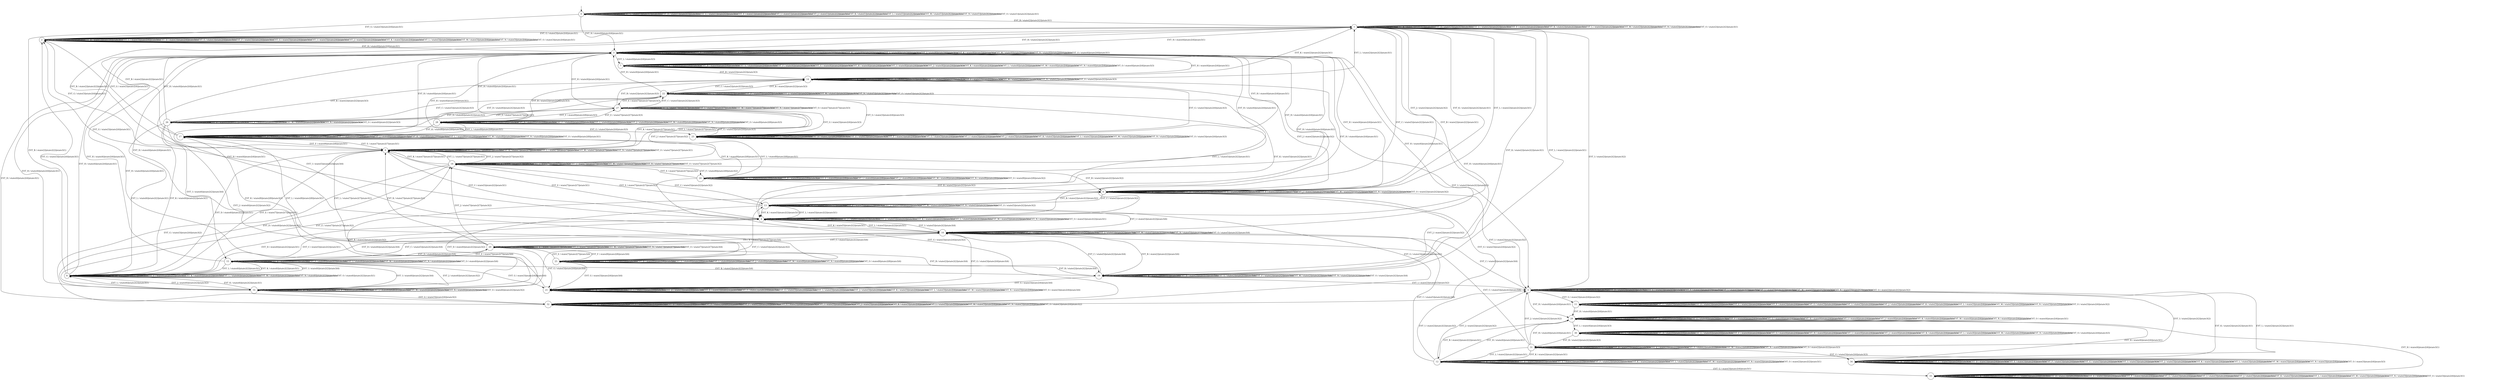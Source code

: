 digraph g {
__start0 [label="" shape="none"];

	s0 [shape="circle" label="0"];
	s1 [shape="circle" label="1"];
	s2 [shape="circle" label="2"];
	s3 [shape="circle" label="3"];
	s4 [shape="circle" label="4"];
	s5 [shape="circle" label="5"];
	s6 [shape="circle" label="6"];
	s7 [shape="circle" label="7"];
	s8 [shape="circle" label="8"];
	s9 [shape="circle" label="9"];
	s10 [shape="circle" label="10"];
	s11 [shape="circle" label="11"];
	s12 [shape="circle" label="12"];
	s13 [shape="circle" label="13"];
	s14 [shape="circle" label="14"];
	s15 [shape="circle" label="15"];
	s16 [shape="circle" label="16"];
	s17 [shape="circle" label="17"];
	s18 [shape="circle" label="18"];
	s19 [shape="circle" label="19"];
	s20 [shape="circle" label="20"];
	s21 [shape="circle" label="21"];
	s22 [shape="circle" label="22"];
	s23 [shape="circle" label="23"];
	s24 [shape="circle" label="24"];
	s25 [shape="circle" label="25"];
	s26 [shape="circle" label="26"];
	s27 [shape="circle" label="27"];
	s28 [shape="circle" label="28"];
	s29 [shape="circle" label="29"];
	s30 [shape="circle" label="30"];
	s31 [shape="circle" label="31"];
	s32 [shape="circle" label="32"];
	s33 [shape="circle" label="33"];
	s34 [shape="circle" label="34"];
	s0 -> s0 [label="EVT_A / state(1)|state2(2)|state3(1)"];
	s0 -> s1 [label="EVT_B / state(2)|state2(2)|state3(1)"];
	s0 -> s0 [label="EVT_C / state(1)|state2(2)|state3(1)"];
	s0 -> s0 [label="EVT_D / state(1)|state2(2)|state3(1)"];
	s0 -> s0 [label="EVT_E / state(1)|state2(2)|state3(1)"];
	s0 -> s0 [label="EVT_F / state(1)|state2(2)|state3(1)"];
	s0 -> s2 [label="EVT_G / state(3)|state2(4)|state3(1)"];
	s0 -> s3 [label="EVT_H / state(4)|state2(4)|state3(1)"];
	s0 -> s0 [label="EVT_I / state(1)|state2(2)|state3(1)"];
	s0 -> s0 [label="EVT_J / state(1)|state2(2)|state3(1)"];
	s0 -> s0 [label="EVT_K / state(1)|state2(2)|state3(1)"];
	s0 -> s0 [label="EVT_L / state(1)|state2(2)|state3(1)"];
	s0 -> s0 [label="EVT_M / state(1)|state2(2)|state3(1)"];
	s0 -> s0 [label="EVT_N / state(1)|state2(2)|state3(1)"];
	s0 -> s0 [label="EVT_O / state(1)|state2(2)|state3(1)"];
	s1 -> s1 [label="EVT_A / state(2)|state2(2)|state3(1)"];
	s1 -> s1 [label="EVT_B / state(2)|state2(2)|state3(1)"];
	s1 -> s4 [label="EVT_C / state(5)|state2(2)|state3(1)"];
	s1 -> s1 [label="EVT_D / state(2)|state2(2)|state3(1)"];
	s1 -> s1 [label="EVT_E / state(2)|state2(2)|state3(1)"];
	s1 -> s1 [label="EVT_F / state(2)|state2(2)|state3(1)"];
	s1 -> s2 [label="EVT_G / state(3)|state2(4)|state3(1)"];
	s1 -> s3 [label="EVT_H / state(4)|state2(4)|state3(1)"];
	s1 -> s5 [label="EVT_I / state(2)|state2(2)|state3(2)"];
	s1 -> s6 [label="EVT_J / state(2)|state2(2)|state3(2)"];
	s1 -> s1 [label="EVT_K / state(2)|state2(2)|state3(1)"];
	s1 -> s1 [label="EVT_L / state(2)|state2(2)|state3(1)"];
	s1 -> s1 [label="EVT_M / state(2)|state2(2)|state3(1)"];
	s1 -> s1 [label="EVT_N / state(2)|state2(2)|state3(1)"];
	s1 -> s1 [label="EVT_O / state(2)|state2(2)|state3(1)"];
	s2 -> s2 [label="EVT_A / state(3)|state2(4)|state3(1)"];
	s2 -> s2 [label="EVT_B / state(3)|state2(4)|state3(1)"];
	s2 -> s2 [label="EVT_C / state(3)|state2(4)|state3(1)"];
	s2 -> s2 [label="EVT_D / state(3)|state2(4)|state3(1)"];
	s2 -> s2 [label="EVT_E / state(3)|state2(4)|state3(1)"];
	s2 -> s2 [label="EVT_F / state(3)|state2(4)|state3(1)"];
	s2 -> s2 [label="EVT_G / state(3)|state2(4)|state3(1)"];
	s2 -> s3 [label="EVT_H / state(4)|state2(4)|state3(1)"];
	s2 -> s2 [label="EVT_I / state(3)|state2(4)|state3(1)"];
	s2 -> s2 [label="EVT_J / state(3)|state2(4)|state3(1)"];
	s2 -> s2 [label="EVT_K / state(3)|state2(4)|state3(1)"];
	s2 -> s2 [label="EVT_L / state(3)|state2(4)|state3(1)"];
	s2 -> s2 [label="EVT_M / state(3)|state2(4)|state3(1)"];
	s2 -> s2 [label="EVT_N / state(3)|state2(4)|state3(1)"];
	s2 -> s2 [label="EVT_O / state(3)|state2(4)|state3(1)"];
	s3 -> s3 [label="EVT_A / state(4)|state2(4)|state3(1)"];
	s3 -> s1 [label="EVT_B / state(2)|state2(2)|state3(1)"];
	s3 -> s3 [label="EVT_C / state(4)|state2(4)|state3(1)"];
	s3 -> s3 [label="EVT_D / state(4)|state2(4)|state3(1)"];
	s3 -> s3 [label="EVT_E / state(4)|state2(4)|state3(1)"];
	s3 -> s3 [label="EVT_F / state(4)|state2(4)|state3(1)"];
	s3 -> s3 [label="EVT_G / state(4)|state2(4)|state3(1)"];
	s3 -> s3 [label="EVT_H / state(4)|state2(4)|state3(1)"];
	s3 -> s3 [label="EVT_I / state(4)|state2(4)|state3(1)"];
	s3 -> s3 [label="EVT_J / state(4)|state2(4)|state3(1)"];
	s3 -> s3 [label="EVT_K / state(4)|state2(4)|state3(1)"];
	s3 -> s7 [label="EVT_L / state(4)|state2(4)|state3(3)"];
	s3 -> s3 [label="EVT_M / state(4)|state2(4)|state3(1)"];
	s3 -> s3 [label="EVT_N / state(4)|state2(4)|state3(1)"];
	s3 -> s3 [label="EVT_O / state(4)|state2(4)|state3(1)"];
	s4 -> s4 [label="EVT_A / state(5)|state2(2)|state3(1)"];
	s4 -> s1 [label="EVT_B / state(2)|state2(2)|state3(1)"];
	s4 -> s4 [label="EVT_C / state(5)|state2(2)|state3(1)"];
	s4 -> s8 [label="EVT_D / state(6)|state2(2)|state3(1)"];
	s4 -> s9 [label="EVT_E / state(7)|state2(7)|state3(1)"];
	s4 -> s4 [label="EVT_F / state(5)|state2(2)|state3(1)"];
	s4 -> s2 [label="EVT_G / state(3)|state2(4)|state3(1)"];
	s4 -> s3 [label="EVT_H / state(4)|state2(4)|state3(1)"];
	s4 -> s10 [label="EVT_I / state(5)|state2(2)|state3(4)"];
	s4 -> s4 [label="EVT_J / state(5)|state2(2)|state3(1)"];
	s4 -> s4 [label="EVT_K / state(5)|state2(2)|state3(1)"];
	s4 -> s4 [label="EVT_L / state(5)|state2(2)|state3(1)"];
	s4 -> s4 [label="EVT_M / state(5)|state2(2)|state3(1)"];
	s4 -> s4 [label="EVT_N / state(5)|state2(2)|state3(1)"];
	s4 -> s4 [label="EVT_O / state(5)|state2(2)|state3(1)"];
	s5 -> s5 [label="EVT_A / state(2)|state2(2)|state3(2)"];
	s5 -> s5 [label="EVT_B / state(2)|state2(2)|state3(2)"];
	s5 -> s10 [label="EVT_C / state(5)|state2(2)|state3(4)"];
	s5 -> s5 [label="EVT_D / state(2)|state2(2)|state3(2)"];
	s5 -> s5 [label="EVT_E / state(2)|state2(2)|state3(2)"];
	s5 -> s5 [label="EVT_F / state(2)|state2(2)|state3(2)"];
	s5 -> s11 [label="EVT_G / state(3)|state2(4)|state3(2)"];
	s5 -> s29 [label="EVT_H / state(4)|state2(4)|state3(1)"];
	s5 -> s5 [label="EVT_I / state(2)|state2(2)|state3(2)"];
	s5 -> s5 [label="EVT_J / state(2)|state2(2)|state3(2)"];
	s5 -> s12 [label="EVT_K / state(2)|state2(2)|state3(1)"];
	s5 -> s12 [label="EVT_L / state(2)|state2(2)|state3(1)"];
	s5 -> s5 [label="EVT_M / state(2)|state2(2)|state3(2)"];
	s5 -> s5 [label="EVT_N / state(2)|state2(2)|state3(2)"];
	s5 -> s5 [label="EVT_O / state(2)|state2(2)|state3(2)"];
	s6 -> s6 [label="EVT_A / state(2)|state2(2)|state3(2)"];
	s6 -> s6 [label="EVT_B / state(2)|state2(2)|state3(2)"];
	s6 -> s13 [label="EVT_C / state(5)|state2(2)|state3(2)"];
	s6 -> s6 [label="EVT_D / state(2)|state2(2)|state3(2)"];
	s6 -> s6 [label="EVT_E / state(2)|state2(2)|state3(2)"];
	s6 -> s6 [label="EVT_F / state(2)|state2(2)|state3(2)"];
	s6 -> s32 [label="EVT_G / state(3)|state2(4)|state3(2)"];
	s6 -> s3 [label="EVT_H / state(4)|state2(4)|state3(1)"];
	s6 -> s5 [label="EVT_I / state(2)|state2(2)|state3(2)"];
	s6 -> s6 [label="EVT_J / state(2)|state2(2)|state3(2)"];
	s6 -> s1 [label="EVT_K / state(2)|state2(2)|state3(1)"];
	s6 -> s1 [label="EVT_L / state(2)|state2(2)|state3(1)"];
	s6 -> s6 [label="EVT_M / state(2)|state2(2)|state3(2)"];
	s6 -> s6 [label="EVT_N / state(2)|state2(2)|state3(2)"];
	s6 -> s6 [label="EVT_O / state(2)|state2(2)|state3(2)"];
	s7 -> s7 [label="EVT_A / state(4)|state2(4)|state3(3)"];
	s7 -> s14 [label="EVT_B / state(2)|state2(2)|state3(3)"];
	s7 -> s7 [label="EVT_C / state(4)|state2(4)|state3(3)"];
	s7 -> s7 [label="EVT_D / state(4)|state2(4)|state3(3)"];
	s7 -> s7 [label="EVT_E / state(4)|state2(4)|state3(3)"];
	s7 -> s7 [label="EVT_F / state(4)|state2(4)|state3(3)"];
	s7 -> s7 [label="EVT_G / state(4)|state2(4)|state3(3)"];
	s7 -> s7 [label="EVT_H / state(4)|state2(4)|state3(3)"];
	s7 -> s7 [label="EVT_I / state(4)|state2(4)|state3(3)"];
	s7 -> s7 [label="EVT_J / state(4)|state2(4)|state3(3)"];
	s7 -> s7 [label="EVT_K / state(4)|state2(4)|state3(3)"];
	s7 -> s7 [label="EVT_L / state(4)|state2(4)|state3(3)"];
	s7 -> s7 [label="EVT_M / state(4)|state2(4)|state3(3)"];
	s7 -> s7 [label="EVT_N / state(4)|state2(4)|state3(3)"];
	s7 -> s7 [label="EVT_O / state(4)|state2(4)|state3(3)"];
	s8 -> s8 [label="EVT_A / state(6)|state2(2)|state3(1)"];
	s8 -> s1 [label="EVT_B / state(2)|state2(2)|state3(1)"];
	s8 -> s4 [label="EVT_C / state(5)|state2(2)|state3(1)"];
	s8 -> s8 [label="EVT_D / state(6)|state2(2)|state3(1)"];
	s8 -> s9 [label="EVT_E / state(7)|state2(7)|state3(1)"];
	s8 -> s8 [label="EVT_F / state(6)|state2(2)|state3(1)"];
	s8 -> s2 [label="EVT_G / state(3)|state2(4)|state3(1)"];
	s8 -> s3 [label="EVT_H / state(4)|state2(4)|state3(1)"];
	s8 -> s15 [label="EVT_I / state(6)|state2(2)|state3(4)"];
	s8 -> s16 [label="EVT_J / state(6)|state2(2)|state3(2)"];
	s8 -> s8 [label="EVT_K / state(6)|state2(2)|state3(1)"];
	s8 -> s8 [label="EVT_L / state(6)|state2(2)|state3(1)"];
	s8 -> s8 [label="EVT_M / state(6)|state2(2)|state3(1)"];
	s8 -> s8 [label="EVT_N / state(6)|state2(2)|state3(1)"];
	s8 -> s8 [label="EVT_O / state(6)|state2(2)|state3(1)"];
	s9 -> s9 [label="EVT_A / state(7)|state2(7)|state3(1)"];
	s9 -> s1 [label="EVT_B / state(2)|state2(2)|state3(1)"];
	s9 -> s4 [label="EVT_C / state(5)|state2(2)|state3(1)"];
	s9 -> s8 [label="EVT_D / state(6)|state2(2)|state3(1)"];
	s9 -> s9 [label="EVT_E / state(7)|state2(7)|state3(1)"];
	s9 -> s17 [label="EVT_F / state(8)|state2(8)|state3(1)"];
	s9 -> s2 [label="EVT_G / state(3)|state2(4)|state3(1)"];
	s9 -> s3 [label="EVT_H / state(4)|state2(4)|state3(1)"];
	s9 -> s9 [label="EVT_I / state(7)|state2(7)|state3(1)"];
	s9 -> s18 [label="EVT_J / state(7)|state2(7)|state3(2)"];
	s9 -> s9 [label="EVT_K / state(7)|state2(7)|state3(1)"];
	s9 -> s9 [label="EVT_L / state(7)|state2(7)|state3(1)"];
	s9 -> s9 [label="EVT_M / state(7)|state2(7)|state3(1)"];
	s9 -> s9 [label="EVT_N / state(7)|state2(7)|state3(1)"];
	s9 -> s9 [label="EVT_O / state(7)|state2(7)|state3(1)"];
	s10 -> s10 [label="EVT_A / state(5)|state2(2)|state3(4)"];
	s10 -> s19 [label="EVT_B / state(2)|state2(2)|state3(4)"];
	s10 -> s10 [label="EVT_C / state(5)|state2(2)|state3(4)"];
	s10 -> s15 [label="EVT_D / state(6)|state2(2)|state3(4)"];
	s10 -> s20 [label="EVT_E / state(7)|state2(7)|state3(4)"];
	s10 -> s10 [label="EVT_F / state(5)|state2(2)|state3(4)"];
	s10 -> s21 [label="EVT_G / state(3)|state2(4)|state3(4)"];
	s10 -> s3 [label="EVT_H / state(4)|state2(4)|state3(1)"];
	s10 -> s10 [label="EVT_I / state(5)|state2(2)|state3(4)"];
	s10 -> s10 [label="EVT_J / state(5)|state2(2)|state3(4)"];
	s10 -> s4 [label="EVT_K / state(5)|state2(2)|state3(1)"];
	s10 -> s4 [label="EVT_L / state(5)|state2(2)|state3(1)"];
	s10 -> s10 [label="EVT_M / state(5)|state2(2)|state3(4)"];
	s10 -> s10 [label="EVT_N / state(5)|state2(2)|state3(4)"];
	s10 -> s10 [label="EVT_O / state(5)|state2(2)|state3(4)"];
	s11 -> s11 [label="EVT_A / state(3)|state2(4)|state3(2)"];
	s11 -> s11 [label="EVT_B / state(3)|state2(4)|state3(2)"];
	s11 -> s11 [label="EVT_C / state(3)|state2(4)|state3(2)"];
	s11 -> s11 [label="EVT_D / state(3)|state2(4)|state3(2)"];
	s11 -> s11 [label="EVT_E / state(3)|state2(4)|state3(2)"];
	s11 -> s11 [label="EVT_F / state(3)|state2(4)|state3(2)"];
	s11 -> s11 [label="EVT_G / state(3)|state2(4)|state3(2)"];
	s11 -> s29 [label="EVT_H / state(4)|state2(4)|state3(1)"];
	s11 -> s11 [label="EVT_I / state(3)|state2(4)|state3(2)"];
	s11 -> s11 [label="EVT_J / state(3)|state2(4)|state3(2)"];
	s11 -> s11 [label="EVT_K / state(3)|state2(4)|state3(2)"];
	s11 -> s11 [label="EVT_L / state(3)|state2(4)|state3(2)"];
	s11 -> s11 [label="EVT_M / state(3)|state2(4)|state3(2)"];
	s11 -> s11 [label="EVT_N / state(3)|state2(4)|state3(2)"];
	s11 -> s11 [label="EVT_O / state(3)|state2(4)|state3(2)"];
	s12 -> s12 [label="EVT_A / state(2)|state2(2)|state3(1)"];
	s12 -> s12 [label="EVT_B / state(2)|state2(2)|state3(1)"];
	s12 -> s10 [label="EVT_C / state(5)|state2(2)|state3(4)"];
	s12 -> s12 [label="EVT_D / state(2)|state2(2)|state3(1)"];
	s12 -> s12 [label="EVT_E / state(2)|state2(2)|state3(1)"];
	s12 -> s12 [label="EVT_F / state(2)|state2(2)|state3(1)"];
	s12 -> s33 [label="EVT_G / state(3)|state2(4)|state3(1)"];
	s12 -> s29 [label="EVT_H / state(4)|state2(4)|state3(1)"];
	s12 -> s5 [label="EVT_I / state(2)|state2(2)|state3(2)"];
	s12 -> s5 [label="EVT_J / state(2)|state2(2)|state3(2)"];
	s12 -> s12 [label="EVT_K / state(2)|state2(2)|state3(1)"];
	s12 -> s12 [label="EVT_L / state(2)|state2(2)|state3(1)"];
	s12 -> s12 [label="EVT_M / state(2)|state2(2)|state3(1)"];
	s12 -> s12 [label="EVT_N / state(2)|state2(2)|state3(1)"];
	s12 -> s12 [label="EVT_O / state(2)|state2(2)|state3(1)"];
	s13 -> s13 [label="EVT_A / state(5)|state2(2)|state3(2)"];
	s13 -> s6 [label="EVT_B / state(2)|state2(2)|state3(2)"];
	s13 -> s13 [label="EVT_C / state(5)|state2(2)|state3(2)"];
	s13 -> s16 [label="EVT_D / state(6)|state2(2)|state3(2)"];
	s13 -> s18 [label="EVT_E / state(7)|state2(7)|state3(2)"];
	s13 -> s13 [label="EVT_F / state(5)|state2(2)|state3(2)"];
	s13 -> s32 [label="EVT_G / state(3)|state2(4)|state3(2)"];
	s13 -> s3 [label="EVT_H / state(4)|state2(4)|state3(1)"];
	s13 -> s10 [label="EVT_I / state(5)|state2(2)|state3(4)"];
	s13 -> s13 [label="EVT_J / state(5)|state2(2)|state3(2)"];
	s13 -> s4 [label="EVT_K / state(5)|state2(2)|state3(1)"];
	s13 -> s4 [label="EVT_L / state(5)|state2(2)|state3(1)"];
	s13 -> s13 [label="EVT_M / state(5)|state2(2)|state3(2)"];
	s13 -> s13 [label="EVT_N / state(5)|state2(2)|state3(2)"];
	s13 -> s13 [label="EVT_O / state(5)|state2(2)|state3(2)"];
	s14 -> s14 [label="EVT_A / state(2)|state2(2)|state3(3)"];
	s14 -> s14 [label="EVT_B / state(2)|state2(2)|state3(3)"];
	s14 -> s22 [label="EVT_C / state(5)|state2(2)|state3(3)"];
	s14 -> s14 [label="EVT_D / state(2)|state2(2)|state3(3)"];
	s14 -> s14 [label="EVT_E / state(2)|state2(2)|state3(3)"];
	s14 -> s14 [label="EVT_F / state(2)|state2(2)|state3(3)"];
	s14 -> s23 [label="EVT_G / state(3)|state2(4)|state3(3)"];
	s14 -> s3 [label="EVT_H / state(4)|state2(4)|state3(1)"];
	s14 -> s5 [label="EVT_I / state(2)|state2(2)|state3(2)"];
	s14 -> s6 [label="EVT_J / state(2)|state2(2)|state3(2)"];
	s14 -> s1 [label="EVT_K / state(2)|state2(2)|state3(1)"];
	s14 -> s1 [label="EVT_L / state(2)|state2(2)|state3(1)"];
	s14 -> s14 [label="EVT_M / state(2)|state2(2)|state3(3)"];
	s14 -> s14 [label="EVT_N / state(2)|state2(2)|state3(3)"];
	s14 -> s14 [label="EVT_O / state(2)|state2(2)|state3(3)"];
	s15 -> s15 [label="EVT_A / state(6)|state2(2)|state3(4)"];
	s15 -> s19 [label="EVT_B / state(2)|state2(2)|state3(4)"];
	s15 -> s10 [label="EVT_C / state(5)|state2(2)|state3(4)"];
	s15 -> s15 [label="EVT_D / state(6)|state2(2)|state3(4)"];
	s15 -> s20 [label="EVT_E / state(7)|state2(7)|state3(4)"];
	s15 -> s15 [label="EVT_F / state(6)|state2(2)|state3(4)"];
	s15 -> s21 [label="EVT_G / state(3)|state2(4)|state3(4)"];
	s15 -> s3 [label="EVT_H / state(4)|state2(4)|state3(1)"];
	s15 -> s15 [label="EVT_I / state(6)|state2(2)|state3(4)"];
	s15 -> s16 [label="EVT_J / state(6)|state2(2)|state3(2)"];
	s15 -> s8 [label="EVT_K / state(6)|state2(2)|state3(1)"];
	s15 -> s8 [label="EVT_L / state(6)|state2(2)|state3(1)"];
	s15 -> s15 [label="EVT_M / state(6)|state2(2)|state3(4)"];
	s15 -> s15 [label="EVT_N / state(6)|state2(2)|state3(4)"];
	s15 -> s15 [label="EVT_O / state(6)|state2(2)|state3(4)"];
	s16 -> s16 [label="EVT_A / state(6)|state2(2)|state3(2)"];
	s16 -> s6 [label="EVT_B / state(2)|state2(2)|state3(2)"];
	s16 -> s13 [label="EVT_C / state(5)|state2(2)|state3(2)"];
	s16 -> s16 [label="EVT_D / state(6)|state2(2)|state3(2)"];
	s16 -> s18 [label="EVT_E / state(7)|state2(7)|state3(2)"];
	s16 -> s16 [label="EVT_F / state(6)|state2(2)|state3(2)"];
	s16 -> s32 [label="EVT_G / state(3)|state2(4)|state3(2)"];
	s16 -> s3 [label="EVT_H / state(4)|state2(4)|state3(1)"];
	s16 -> s15 [label="EVT_I / state(6)|state2(2)|state3(4)"];
	s16 -> s16 [label="EVT_J / state(6)|state2(2)|state3(2)"];
	s16 -> s8 [label="EVT_K / state(6)|state2(2)|state3(1)"];
	s16 -> s8 [label="EVT_L / state(6)|state2(2)|state3(1)"];
	s16 -> s16 [label="EVT_M / state(6)|state2(2)|state3(2)"];
	s16 -> s16 [label="EVT_N / state(6)|state2(2)|state3(2)"];
	s16 -> s16 [label="EVT_O / state(6)|state2(2)|state3(2)"];
	s17 -> s17 [label="EVT_A / state(8)|state2(8)|state3(1)"];
	s17 -> s1 [label="EVT_B / state(2)|state2(2)|state3(1)"];
	s17 -> s17 [label="EVT_C / state(8)|state2(8)|state3(1)"];
	s17 -> s17 [label="EVT_D / state(8)|state2(8)|state3(1)"];
	s17 -> s9 [label="EVT_E / state(7)|state2(7)|state3(1)"];
	s17 -> s17 [label="EVT_F / state(8)|state2(8)|state3(1)"];
	s17 -> s2 [label="EVT_G / state(3)|state2(4)|state3(1)"];
	s17 -> s3 [label="EVT_H / state(4)|state2(4)|state3(1)"];
	s17 -> s17 [label="EVT_I / state(8)|state2(8)|state3(1)"];
	s17 -> s17 [label="EVT_J / state(8)|state2(8)|state3(1)"];
	s17 -> s17 [label="EVT_K / state(8)|state2(8)|state3(1)"];
	s17 -> s17 [label="EVT_L / state(8)|state2(8)|state3(1)"];
	s17 -> s17 [label="EVT_M / state(8)|state2(8)|state3(1)"];
	s17 -> s17 [label="EVT_N / state(8)|state2(8)|state3(1)"];
	s17 -> s17 [label="EVT_O / state(8)|state2(8)|state3(1)"];
	s18 -> s18 [label="EVT_A / state(7)|state2(7)|state3(2)"];
	s18 -> s6 [label="EVT_B / state(2)|state2(2)|state3(2)"];
	s18 -> s13 [label="EVT_C / state(5)|state2(2)|state3(2)"];
	s18 -> s16 [label="EVT_D / state(6)|state2(2)|state3(2)"];
	s18 -> s18 [label="EVT_E / state(7)|state2(7)|state3(2)"];
	s18 -> s24 [label="EVT_F / state(8)|state2(8)|state3(2)"];
	s18 -> s32 [label="EVT_G / state(3)|state2(4)|state3(2)"];
	s18 -> s3 [label="EVT_H / state(4)|state2(4)|state3(1)"];
	s18 -> s18 [label="EVT_I / state(7)|state2(7)|state3(2)"];
	s18 -> s18 [label="EVT_J / state(7)|state2(7)|state3(2)"];
	s18 -> s9 [label="EVT_K / state(7)|state2(7)|state3(1)"];
	s18 -> s9 [label="EVT_L / state(7)|state2(7)|state3(1)"];
	s18 -> s18 [label="EVT_M / state(7)|state2(7)|state3(2)"];
	s18 -> s18 [label="EVT_N / state(7)|state2(7)|state3(2)"];
	s18 -> s18 [label="EVT_O / state(7)|state2(7)|state3(2)"];
	s19 -> s19 [label="EVT_A / state(2)|state2(2)|state3(4)"];
	s19 -> s19 [label="EVT_B / state(2)|state2(2)|state3(4)"];
	s19 -> s10 [label="EVT_C / state(5)|state2(2)|state3(4)"];
	s19 -> s19 [label="EVT_D / state(2)|state2(2)|state3(4)"];
	s19 -> s19 [label="EVT_E / state(2)|state2(2)|state3(4)"];
	s19 -> s19 [label="EVT_F / state(2)|state2(2)|state3(4)"];
	s19 -> s21 [label="EVT_G / state(3)|state2(4)|state3(4)"];
	s19 -> s3 [label="EVT_H / state(4)|state2(4)|state3(1)"];
	s19 -> s5 [label="EVT_I / state(2)|state2(2)|state3(2)"];
	s19 -> s6 [label="EVT_J / state(2)|state2(2)|state3(2)"];
	s19 -> s1 [label="EVT_K / state(2)|state2(2)|state3(1)"];
	s19 -> s1 [label="EVT_L / state(2)|state2(2)|state3(1)"];
	s19 -> s19 [label="EVT_M / state(2)|state2(2)|state3(4)"];
	s19 -> s19 [label="EVT_N / state(2)|state2(2)|state3(4)"];
	s19 -> s19 [label="EVT_O / state(2)|state2(2)|state3(4)"];
	s20 -> s20 [label="EVT_A / state(7)|state2(7)|state3(4)"];
	s20 -> s19 [label="EVT_B / state(2)|state2(2)|state3(4)"];
	s20 -> s10 [label="EVT_C / state(5)|state2(2)|state3(4)"];
	s20 -> s15 [label="EVT_D / state(6)|state2(2)|state3(4)"];
	s20 -> s20 [label="EVT_E / state(7)|state2(7)|state3(4)"];
	s20 -> s25 [label="EVT_F / state(8)|state2(8)|state3(4)"];
	s20 -> s21 [label="EVT_G / state(3)|state2(4)|state3(4)"];
	s20 -> s3 [label="EVT_H / state(4)|state2(4)|state3(1)"];
	s20 -> s20 [label="EVT_I / state(7)|state2(7)|state3(4)"];
	s20 -> s18 [label="EVT_J / state(7)|state2(7)|state3(2)"];
	s20 -> s9 [label="EVT_K / state(7)|state2(7)|state3(1)"];
	s20 -> s9 [label="EVT_L / state(7)|state2(7)|state3(1)"];
	s20 -> s20 [label="EVT_M / state(7)|state2(7)|state3(4)"];
	s20 -> s20 [label="EVT_N / state(7)|state2(7)|state3(4)"];
	s20 -> s20 [label="EVT_O / state(7)|state2(7)|state3(4)"];
	s21 -> s21 [label="EVT_A / state(3)|state2(4)|state3(4)"];
	s21 -> s21 [label="EVT_B / state(3)|state2(4)|state3(4)"];
	s21 -> s21 [label="EVT_C / state(3)|state2(4)|state3(4)"];
	s21 -> s21 [label="EVT_D / state(3)|state2(4)|state3(4)"];
	s21 -> s21 [label="EVT_E / state(3)|state2(4)|state3(4)"];
	s21 -> s21 [label="EVT_F / state(3)|state2(4)|state3(4)"];
	s21 -> s21 [label="EVT_G / state(3)|state2(4)|state3(4)"];
	s21 -> s3 [label="EVT_H / state(4)|state2(4)|state3(1)"];
	s21 -> s21 [label="EVT_I / state(3)|state2(4)|state3(4)"];
	s21 -> s21 [label="EVT_J / state(3)|state2(4)|state3(4)"];
	s21 -> s21 [label="EVT_K / state(3)|state2(4)|state3(4)"];
	s21 -> s21 [label="EVT_L / state(3)|state2(4)|state3(4)"];
	s21 -> s21 [label="EVT_M / state(3)|state2(4)|state3(4)"];
	s21 -> s21 [label="EVT_N / state(3)|state2(4)|state3(4)"];
	s21 -> s21 [label="EVT_O / state(3)|state2(4)|state3(4)"];
	s22 -> s22 [label="EVT_A / state(5)|state2(2)|state3(3)"];
	s22 -> s14 [label="EVT_B / state(2)|state2(2)|state3(3)"];
	s22 -> s22 [label="EVT_C / state(5)|state2(2)|state3(3)"];
	s22 -> s26 [label="EVT_D / state(6)|state2(2)|state3(3)"];
	s22 -> s27 [label="EVT_E / state(7)|state2(7)|state3(3)"];
	s22 -> s22 [label="EVT_F / state(5)|state2(2)|state3(3)"];
	s22 -> s23 [label="EVT_G / state(3)|state2(4)|state3(3)"];
	s22 -> s3 [label="EVT_H / state(4)|state2(4)|state3(1)"];
	s22 -> s10 [label="EVT_I / state(5)|state2(2)|state3(4)"];
	s22 -> s22 [label="EVT_J / state(5)|state2(2)|state3(3)"];
	s22 -> s4 [label="EVT_K / state(5)|state2(2)|state3(1)"];
	s22 -> s4 [label="EVT_L / state(5)|state2(2)|state3(1)"];
	s22 -> s22 [label="EVT_M / state(5)|state2(2)|state3(3)"];
	s22 -> s22 [label="EVT_N / state(5)|state2(2)|state3(3)"];
	s22 -> s22 [label="EVT_O / state(5)|state2(2)|state3(3)"];
	s23 -> s23 [label="EVT_A / state(3)|state2(4)|state3(3)"];
	s23 -> s23 [label="EVT_B / state(3)|state2(4)|state3(3)"];
	s23 -> s23 [label="EVT_C / state(3)|state2(4)|state3(3)"];
	s23 -> s23 [label="EVT_D / state(3)|state2(4)|state3(3)"];
	s23 -> s23 [label="EVT_E / state(3)|state2(4)|state3(3)"];
	s23 -> s23 [label="EVT_F / state(3)|state2(4)|state3(3)"];
	s23 -> s23 [label="EVT_G / state(3)|state2(4)|state3(3)"];
	s23 -> s3 [label="EVT_H / state(4)|state2(4)|state3(1)"];
	s23 -> s23 [label="EVT_I / state(3)|state2(4)|state3(3)"];
	s23 -> s23 [label="EVT_J / state(3)|state2(4)|state3(3)"];
	s23 -> s23 [label="EVT_K / state(3)|state2(4)|state3(3)"];
	s23 -> s23 [label="EVT_L / state(3)|state2(4)|state3(3)"];
	s23 -> s23 [label="EVT_M / state(3)|state2(4)|state3(3)"];
	s23 -> s23 [label="EVT_N / state(3)|state2(4)|state3(3)"];
	s23 -> s23 [label="EVT_O / state(3)|state2(4)|state3(3)"];
	s24 -> s24 [label="EVT_A / state(8)|state2(8)|state3(2)"];
	s24 -> s6 [label="EVT_B / state(2)|state2(2)|state3(2)"];
	s24 -> s24 [label="EVT_C / state(8)|state2(8)|state3(2)"];
	s24 -> s24 [label="EVT_D / state(8)|state2(8)|state3(2)"];
	s24 -> s18 [label="EVT_E / state(7)|state2(7)|state3(2)"];
	s24 -> s24 [label="EVT_F / state(8)|state2(8)|state3(2)"];
	s24 -> s32 [label="EVT_G / state(3)|state2(4)|state3(2)"];
	s24 -> s3 [label="EVT_H / state(4)|state2(4)|state3(1)"];
	s24 -> s24 [label="EVT_I / state(8)|state2(8)|state3(2)"];
	s24 -> s24 [label="EVT_J / state(8)|state2(8)|state3(2)"];
	s24 -> s17 [label="EVT_K / state(8)|state2(8)|state3(1)"];
	s24 -> s17 [label="EVT_L / state(8)|state2(8)|state3(1)"];
	s24 -> s24 [label="EVT_M / state(8)|state2(8)|state3(2)"];
	s24 -> s24 [label="EVT_N / state(8)|state2(8)|state3(2)"];
	s24 -> s24 [label="EVT_O / state(8)|state2(8)|state3(2)"];
	s25 -> s25 [label="EVT_A / state(8)|state2(8)|state3(4)"];
	s25 -> s19 [label="EVT_B / state(2)|state2(2)|state3(4)"];
	s25 -> s25 [label="EVT_C / state(8)|state2(8)|state3(4)"];
	s25 -> s25 [label="EVT_D / state(8)|state2(8)|state3(4)"];
	s25 -> s20 [label="EVT_E / state(7)|state2(7)|state3(4)"];
	s25 -> s25 [label="EVT_F / state(8)|state2(8)|state3(4)"];
	s25 -> s21 [label="EVT_G / state(3)|state2(4)|state3(4)"];
	s25 -> s3 [label="EVT_H / state(4)|state2(4)|state3(1)"];
	s25 -> s25 [label="EVT_I / state(8)|state2(8)|state3(4)"];
	s25 -> s25 [label="EVT_J / state(8)|state2(8)|state3(4)"];
	s25 -> s17 [label="EVT_K / state(8)|state2(8)|state3(1)"];
	s25 -> s17 [label="EVT_L / state(8)|state2(8)|state3(1)"];
	s25 -> s25 [label="EVT_M / state(8)|state2(8)|state3(4)"];
	s25 -> s25 [label="EVT_N / state(8)|state2(8)|state3(4)"];
	s25 -> s25 [label="EVT_O / state(8)|state2(8)|state3(4)"];
	s26 -> s26 [label="EVT_A / state(6)|state2(2)|state3(3)"];
	s26 -> s14 [label="EVT_B / state(2)|state2(2)|state3(3)"];
	s26 -> s22 [label="EVT_C / state(5)|state2(2)|state3(3)"];
	s26 -> s26 [label="EVT_D / state(6)|state2(2)|state3(3)"];
	s26 -> s27 [label="EVT_E / state(7)|state2(7)|state3(3)"];
	s26 -> s26 [label="EVT_F / state(6)|state2(2)|state3(3)"];
	s26 -> s23 [label="EVT_G / state(3)|state2(4)|state3(3)"];
	s26 -> s3 [label="EVT_H / state(4)|state2(4)|state3(1)"];
	s26 -> s15 [label="EVT_I / state(6)|state2(2)|state3(4)"];
	s26 -> s16 [label="EVT_J / state(6)|state2(2)|state3(2)"];
	s26 -> s8 [label="EVT_K / state(6)|state2(2)|state3(1)"];
	s26 -> s8 [label="EVT_L / state(6)|state2(2)|state3(1)"];
	s26 -> s26 [label="EVT_M / state(6)|state2(2)|state3(3)"];
	s26 -> s26 [label="EVT_N / state(6)|state2(2)|state3(3)"];
	s26 -> s26 [label="EVT_O / state(6)|state2(2)|state3(3)"];
	s27 -> s27 [label="EVT_A / state(7)|state2(7)|state3(3)"];
	s27 -> s14 [label="EVT_B / state(2)|state2(2)|state3(3)"];
	s27 -> s22 [label="EVT_C / state(5)|state2(2)|state3(3)"];
	s27 -> s26 [label="EVT_D / state(6)|state2(2)|state3(3)"];
	s27 -> s27 [label="EVT_E / state(7)|state2(7)|state3(3)"];
	s27 -> s28 [label="EVT_F / state(8)|state2(8)|state3(3)"];
	s27 -> s23 [label="EVT_G / state(3)|state2(4)|state3(3)"];
	s27 -> s3 [label="EVT_H / state(4)|state2(4)|state3(1)"];
	s27 -> s27 [label="EVT_I / state(7)|state2(7)|state3(3)"];
	s27 -> s18 [label="EVT_J / state(7)|state2(7)|state3(2)"];
	s27 -> s9 [label="EVT_K / state(7)|state2(7)|state3(1)"];
	s27 -> s9 [label="EVT_L / state(7)|state2(7)|state3(1)"];
	s27 -> s27 [label="EVT_M / state(7)|state2(7)|state3(3)"];
	s27 -> s27 [label="EVT_N / state(7)|state2(7)|state3(3)"];
	s27 -> s27 [label="EVT_O / state(7)|state2(7)|state3(3)"];
	s28 -> s28 [label="EVT_A / state(8)|state2(8)|state3(3)"];
	s28 -> s14 [label="EVT_B / state(2)|state2(2)|state3(3)"];
	s28 -> s28 [label="EVT_C / state(8)|state2(8)|state3(3)"];
	s28 -> s28 [label="EVT_D / state(8)|state2(8)|state3(3)"];
	s28 -> s27 [label="EVT_E / state(7)|state2(7)|state3(3)"];
	s28 -> s28 [label="EVT_F / state(8)|state2(8)|state3(3)"];
	s28 -> s23 [label="EVT_G / state(3)|state2(4)|state3(3)"];
	s28 -> s3 [label="EVT_H / state(4)|state2(4)|state3(1)"];
	s28 -> s28 [label="EVT_I / state(8)|state2(8)|state3(3)"];
	s28 -> s28 [label="EVT_J / state(8)|state2(8)|state3(3)"];
	s28 -> s17 [label="EVT_K / state(8)|state2(8)|state3(1)"];
	s28 -> s17 [label="EVT_L / state(8)|state2(8)|state3(1)"];
	s28 -> s28 [label="EVT_M / state(8)|state2(8)|state3(3)"];
	s28 -> s28 [label="EVT_N / state(8)|state2(8)|state3(3)"];
	s28 -> s28 [label="EVT_O / state(8)|state2(8)|state3(3)"];
	s29 -> s29 [label="EVT_A / state(4)|state2(4)|state3(1)"];
	s29 -> s12 [label="EVT_B / state(2)|state2(2)|state3(1)"];
	s29 -> s29 [label="EVT_C / state(4)|state2(4)|state3(1)"];
	s29 -> s29 [label="EVT_D / state(4)|state2(4)|state3(1)"];
	s29 -> s29 [label="EVT_E / state(4)|state2(4)|state3(1)"];
	s29 -> s29 [label="EVT_F / state(4)|state2(4)|state3(1)"];
	s29 -> s29 [label="EVT_G / state(4)|state2(4)|state3(1)"];
	s29 -> s29 [label="EVT_H / state(4)|state2(4)|state3(1)"];
	s29 -> s29 [label="EVT_I / state(4)|state2(4)|state3(1)"];
	s29 -> s29 [label="EVT_J / state(4)|state2(4)|state3(1)"];
	s29 -> s29 [label="EVT_K / state(4)|state2(4)|state3(1)"];
	s29 -> s30 [label="EVT_L / state(4)|state2(4)|state3(3)"];
	s29 -> s29 [label="EVT_M / state(4)|state2(4)|state3(1)"];
	s29 -> s29 [label="EVT_N / state(4)|state2(4)|state3(1)"];
	s29 -> s29 [label="EVT_O / state(4)|state2(4)|state3(1)"];
	s30 -> s30 [label="EVT_A / state(4)|state2(4)|state3(3)"];
	s30 -> s31 [label="EVT_B / state(2)|state2(2)|state3(3)"];
	s30 -> s30 [label="EVT_C / state(4)|state2(4)|state3(3)"];
	s30 -> s30 [label="EVT_D / state(4)|state2(4)|state3(3)"];
	s30 -> s30 [label="EVT_E / state(4)|state2(4)|state3(3)"];
	s30 -> s30 [label="EVT_F / state(4)|state2(4)|state3(3)"];
	s30 -> s30 [label="EVT_G / state(4)|state2(4)|state3(3)"];
	s30 -> s30 [label="EVT_H / state(4)|state2(4)|state3(3)"];
	s30 -> s30 [label="EVT_I / state(4)|state2(4)|state3(3)"];
	s30 -> s30 [label="EVT_J / state(4)|state2(4)|state3(3)"];
	s30 -> s30 [label="EVT_K / state(4)|state2(4)|state3(3)"];
	s30 -> s30 [label="EVT_L / state(4)|state2(4)|state3(3)"];
	s30 -> s30 [label="EVT_M / state(4)|state2(4)|state3(3)"];
	s30 -> s30 [label="EVT_N / state(4)|state2(4)|state3(3)"];
	s30 -> s30 [label="EVT_O / state(4)|state2(4)|state3(3)"];
	s31 -> s31 [label="EVT_A / state(2)|state2(2)|state3(3)"];
	s31 -> s31 [label="EVT_B / state(2)|state2(2)|state3(3)"];
	s31 -> s10 [label="EVT_C / state(5)|state2(2)|state3(4)"];
	s31 -> s31 [label="EVT_D / state(2)|state2(2)|state3(3)"];
	s31 -> s31 [label="EVT_E / state(2)|state2(2)|state3(3)"];
	s31 -> s31 [label="EVT_F / state(2)|state2(2)|state3(3)"];
	s31 -> s34 [label="EVT_G / state(3)|state2(4)|state3(3)"];
	s31 -> s29 [label="EVT_H / state(4)|state2(4)|state3(1)"];
	s31 -> s5 [label="EVT_I / state(2)|state2(2)|state3(2)"];
	s31 -> s5 [label="EVT_J / state(2)|state2(2)|state3(2)"];
	s31 -> s12 [label="EVT_K / state(2)|state2(2)|state3(1)"];
	s31 -> s12 [label="EVT_L / state(2)|state2(2)|state3(1)"];
	s31 -> s31 [label="EVT_M / state(2)|state2(2)|state3(3)"];
	s31 -> s31 [label="EVT_N / state(2)|state2(2)|state3(3)"];
	s31 -> s31 [label="EVT_O / state(2)|state2(2)|state3(3)"];
	s32 -> s32 [label="EVT_A / state(3)|state2(4)|state3(2)"];
	s32 -> s32 [label="EVT_B / state(3)|state2(4)|state3(2)"];
	s32 -> s32 [label="EVT_C / state(3)|state2(4)|state3(2)"];
	s32 -> s32 [label="EVT_D / state(3)|state2(4)|state3(2)"];
	s32 -> s32 [label="EVT_E / state(3)|state2(4)|state3(2)"];
	s32 -> s32 [label="EVT_F / state(3)|state2(4)|state3(2)"];
	s32 -> s32 [label="EVT_G / state(3)|state2(4)|state3(2)"];
	s32 -> s3 [label="EVT_H / state(4)|state2(4)|state3(1)"];
	s32 -> s32 [label="EVT_I / state(3)|state2(4)|state3(2)"];
	s32 -> s32 [label="EVT_J / state(3)|state2(4)|state3(2)"];
	s32 -> s32 [label="EVT_K / state(3)|state2(4)|state3(2)"];
	s32 -> s32 [label="EVT_L / state(3)|state2(4)|state3(2)"];
	s32 -> s32 [label="EVT_M / state(3)|state2(4)|state3(2)"];
	s32 -> s32 [label="EVT_N / state(3)|state2(4)|state3(2)"];
	s32 -> s32 [label="EVT_O / state(3)|state2(4)|state3(2)"];
	s33 -> s33 [label="EVT_A / state(3)|state2(4)|state3(1)"];
	s33 -> s33 [label="EVT_B / state(3)|state2(4)|state3(1)"];
	s33 -> s33 [label="EVT_C / state(3)|state2(4)|state3(1)"];
	s33 -> s33 [label="EVT_D / state(3)|state2(4)|state3(1)"];
	s33 -> s33 [label="EVT_E / state(3)|state2(4)|state3(1)"];
	s33 -> s33 [label="EVT_F / state(3)|state2(4)|state3(1)"];
	s33 -> s33 [label="EVT_G / state(3)|state2(4)|state3(1)"];
	s33 -> s29 [label="EVT_H / state(4)|state2(4)|state3(1)"];
	s33 -> s33 [label="EVT_I / state(3)|state2(4)|state3(1)"];
	s33 -> s33 [label="EVT_J / state(3)|state2(4)|state3(1)"];
	s33 -> s33 [label="EVT_K / state(3)|state2(4)|state3(1)"];
	s33 -> s33 [label="EVT_L / state(3)|state2(4)|state3(1)"];
	s33 -> s33 [label="EVT_M / state(3)|state2(4)|state3(1)"];
	s33 -> s33 [label="EVT_N / state(3)|state2(4)|state3(1)"];
	s33 -> s33 [label="EVT_O / state(3)|state2(4)|state3(1)"];
	s34 -> s34 [label="EVT_A / state(3)|state2(4)|state3(3)"];
	s34 -> s34 [label="EVT_B / state(3)|state2(4)|state3(3)"];
	s34 -> s34 [label="EVT_C / state(3)|state2(4)|state3(3)"];
	s34 -> s34 [label="EVT_D / state(3)|state2(4)|state3(3)"];
	s34 -> s34 [label="EVT_E / state(3)|state2(4)|state3(3)"];
	s34 -> s34 [label="EVT_F / state(3)|state2(4)|state3(3)"];
	s34 -> s34 [label="EVT_G / state(3)|state2(4)|state3(3)"];
	s34 -> s29 [label="EVT_H / state(4)|state2(4)|state3(1)"];
	s34 -> s34 [label="EVT_I / state(3)|state2(4)|state3(3)"];
	s34 -> s34 [label="EVT_J / state(3)|state2(4)|state3(3)"];
	s34 -> s34 [label="EVT_K / state(3)|state2(4)|state3(3)"];
	s34 -> s34 [label="EVT_L / state(3)|state2(4)|state3(3)"];
	s34 -> s34 [label="EVT_M / state(3)|state2(4)|state3(3)"];
	s34 -> s34 [label="EVT_N / state(3)|state2(4)|state3(3)"];
	s34 -> s34 [label="EVT_O / state(3)|state2(4)|state3(3)"];

__start0 -> s0;
}

